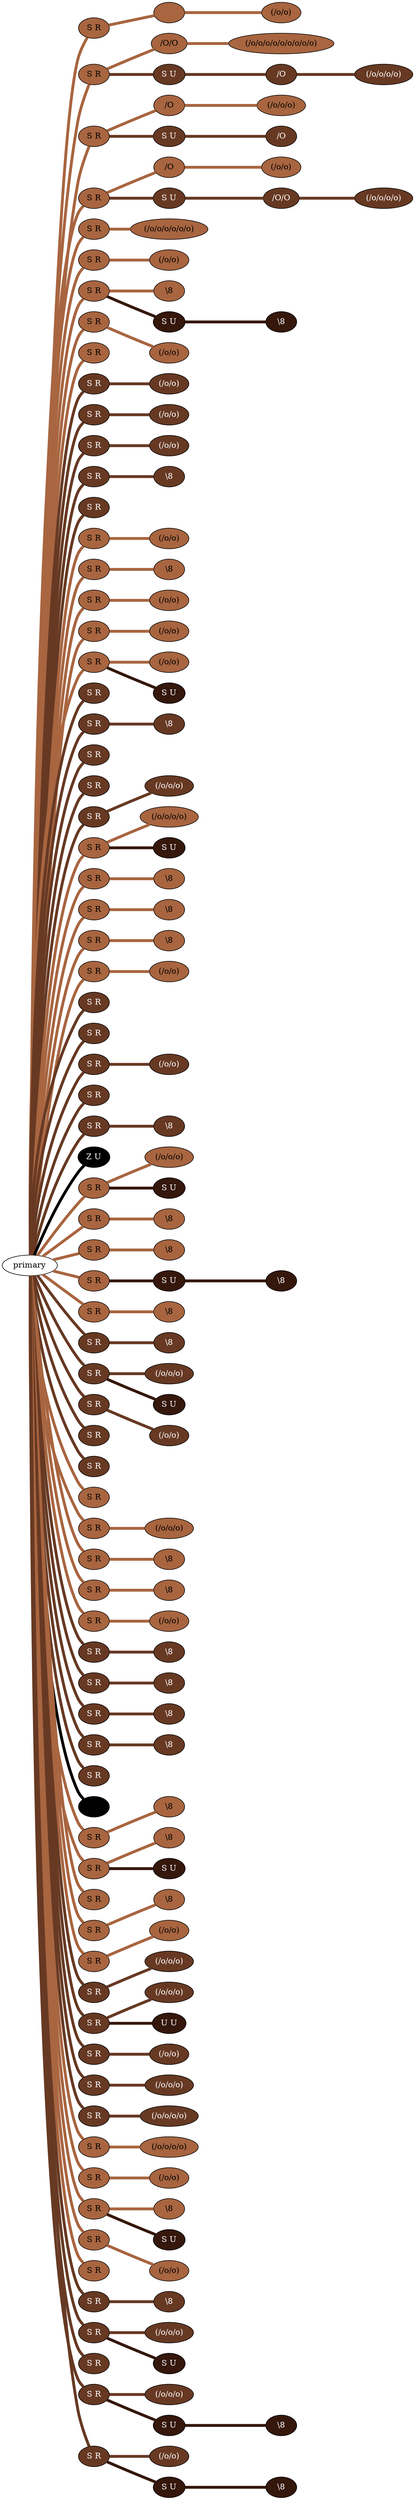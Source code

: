 graph {
 graph [rankdir=LR]
"1" [qtype="pendant_node", pendant_colors="#A86540", pendant_ply="S", pendant_attach="R", pendant_length="39.0", label="S R", style=filled, fillcolor="#A86540", fontcolor="#000000"]
"primary" -- "1" [qtype="pendant_link",penwidth=5,color="#A86540"]
"1:0" [qtype="knot_node", knot_value="1", knot_type="URNS?L", knot_position="0", knot_spin="Z", label="", style=filled, fillcolor="#A86540" , fontcolor="#000000"]
"1" -- "1:0" [qtype="knot_link",penwidth=5,color="#A86540"]
"1:1" [qtype="knot_node", knot_value="2", knot_type="L", knot_position="21.0", knot_spin="S", label="(/o/o)", style=filled, fillcolor="#A86540" , fontcolor="#000000"]
"1:0" -- "1:1" [qtype="knot_link",penwidth=5,color="#A86540"]
"2" [qtype="pendant_node", pendant_colors="#A86540", pendant_ply="S", pendant_attach="R", pendant_length="35.0", label="S R", style=filled, fillcolor="#A86540", fontcolor="#000000"]
"primary" -- "2" [qtype="pendant_link",penwidth=5,color="#A86540"]
"2:0" [qtype="knot_node", knot_value="2", knot_type="S", knot_position="12.0", knot_spin="S", label="/O/O", style=filled, fillcolor="#A86540" , fontcolor="#000000"]
"2" -- "2:0" [qtype="knot_link",penwidth=5,color="#A86540"]
"2:1" [qtype="knot_node", knot_value="9", knot_type="L", knot_position="22.0", knot_spin="S", label="(/o/o/o/o/o/o/o/o/o)", style=filled, fillcolor="#A86540" , fontcolor="#000000"]
"2:0" -- "2:1" [qtype="knot_link",penwidth=5,color="#A86540"]
"2s1" [qtype="pendant_node", pendant_colors="#673923", pendant_ply="S", pendant_attach="U", pendant_length="35.0", label="S U", style=filled, fillcolor="#673923", fontcolor="#ffffff"]
"2" -- "2s1" [qtype="pendant_link",penwidth=5,color="#673923"]
"2s1:0" [qtype="knot_node", knot_value="1", knot_type="S", knot_position="12.0", knot_spin="S", label="/O", style=filled, fillcolor="#673923" , fontcolor="#ffffff"]
"2s1" -- "2s1:0" [qtype="knot_link",penwidth=5,color="#673923"]
"2s1:1" [qtype="knot_node", knot_value="4", knot_type="L", knot_position="22.5", knot_spin="S", label="(/o/o/o/o)", style=filled, fillcolor="#673923" , fontcolor="#ffffff"]
"2s1:0" -- "2s1:1" [qtype="knot_link",penwidth=5,color="#673923"]
"3" [qtype="pendant_node", pendant_colors="#A86540", pendant_ply="S", pendant_attach="R", pendant_length="38.5", label="S R", style=filled, fillcolor="#A86540", fontcolor="#000000"]
"primary" -- "3" [qtype="pendant_link",penwidth=5,color="#A86540"]
"3:0" [qtype="knot_node", knot_value="1", knot_type="S", knot_position="12.0", knot_spin="S", label="/O", style=filled, fillcolor="#A86540" , fontcolor="#000000"]
"3" -- "3:0" [qtype="knot_link",penwidth=5,color="#A86540"]
"3:1" [qtype="knot_node", knot_value="3", knot_type="L", knot_position="22.0", knot_spin="S", label="(/o/o/o)", style=filled, fillcolor="#A86540" , fontcolor="#000000"]
"3:0" -- "3:1" [qtype="knot_link",penwidth=5,color="#A86540"]
"3s1" [qtype="pendant_node", pendant_colors="#673923", pendant_ply="S", pendant_attach="U", pendant_length="37.0", label="S U", style=filled, fillcolor="#673923", fontcolor="#ffffff"]
"3" -- "3s1" [qtype="pendant_link",penwidth=5,color="#673923"]
"3s1:0" [qtype="knot_node", knot_value="1", knot_type="S", knot_position="12.5", knot_spin="S", label="/O", style=filled, fillcolor="#673923" , fontcolor="#ffffff"]
"3s1" -- "3s1:0" [qtype="knot_link",penwidth=5,color="#673923"]
"4" [qtype="pendant_node", pendant_colors="#A86540", pendant_ply="S", pendant_attach="R", pendant_length="36.0", label="S R", style=filled, fillcolor="#A86540", fontcolor="#000000"]
"primary" -- "4" [qtype="pendant_link",penwidth=5,color="#A86540"]
"4:0" [qtype="knot_node", knot_value="1", knot_type="S", knot_position="12.0", knot_spin="S", label="/O", style=filled, fillcolor="#A86540" , fontcolor="#000000"]
"4" -- "4:0" [qtype="knot_link",penwidth=5,color="#A86540"]
"4:1" [qtype="knot_node", knot_value="2", knot_type="L", knot_position="22.0", knot_spin="S", label="(/o/o)", style=filled, fillcolor="#A86540" , fontcolor="#000000"]
"4:0" -- "4:1" [qtype="knot_link",penwidth=5,color="#A86540"]
"4s1" [qtype="pendant_node", pendant_colors="#673923", pendant_ply="S", pendant_attach="U", pendant_length="35.0", label="S U", style=filled, fillcolor="#673923", fontcolor="#ffffff"]
"4" -- "4s1" [qtype="pendant_link",penwidth=5,color="#673923"]
"4s1:0" [qtype="knot_node", knot_value="2", knot_type="S", knot_position="12.0", knot_spin="S", label="/O/O", style=filled, fillcolor="#673923" , fontcolor="#ffffff"]
"4s1" -- "4s1:0" [qtype="knot_link",penwidth=5,color="#673923"]
"4s1:1" [qtype="knot_node", knot_value="4", knot_type="L", knot_position="21.5", knot_spin="S", label="(/o/o/o/o)", style=filled, fillcolor="#673923" , fontcolor="#ffffff"]
"4s1:0" -- "4s1:1" [qtype="knot_link",penwidth=5,color="#673923"]
"5" [qtype="pendant_node", pendant_colors="#A86540", pendant_ply="S", pendant_attach="R", pendant_length="30.0", label="S R", style=filled, fillcolor="#A86540", fontcolor="#000000"]
"primary" -- "5" [qtype="pendant_link",penwidth=5,color="#A86540"]
"5:0" [qtype="knot_node", knot_value="6", knot_type="L", knot_position="13.0", knot_spin="S", label="(/o/o/o/o/o/o)", style=filled, fillcolor="#A86540" , fontcolor="#000000"]
"5" -- "5:0" [qtype="knot_link",penwidth=5,color="#A86540"]
"6" [qtype="pendant_node", pendant_colors="#A86540", pendant_ply="S", pendant_attach="R", pendant_length="36.5", label="S R", style=filled, fillcolor="#A86540", fontcolor="#000000"]
"primary" -- "6" [qtype="pendant_link",penwidth=5,color="#A86540"]
"6:0" [qtype="knot_node", knot_value="2", knot_type="L", knot_position="13.0", knot_spin="S", label="(/o/o)", style=filled, fillcolor="#A86540" , fontcolor="#000000"]
"6" -- "6:0" [qtype="knot_link",penwidth=5,color="#A86540"]
"7" [qtype="pendant_node", pendant_colors="#A86540", pendant_ply="S", pendant_attach="R", pendant_length="30.5", label="S R", style=filled, fillcolor="#A86540", fontcolor="#000000"]
"primary" -- "7" [qtype="pendant_link",penwidth=5,color="#A86540"]
"7:0" [qtype="knot_node", knot_value="1", knot_type="E", knot_position="14.0", knot_spin="Z", label="\\8", style=filled, fillcolor="#A86540" , fontcolor="#000000"]
"7" -- "7:0" [qtype="knot_link",penwidth=5,color="#A86540"]
"7s1" [qtype="pendant_node", pendant_colors="#35170C", pendant_ply="S", pendant_attach="U", pendant_length="25.0", label="S U", style=filled, fillcolor="#35170C", fontcolor="#ffffff"]
"7" -- "7s1" [qtype="pendant_link",penwidth=5,color="#35170C"]
"7s1:0" [qtype="knot_node", knot_value="1", knot_type="E", knot_position="13.0", knot_spin="Z", label="\\8", style=filled, fillcolor="#35170C" , fontcolor="#ffffff"]
"7s1" -- "7s1:0" [qtype="knot_link",penwidth=5,color="#35170C"]
"8" [qtype="pendant_node", pendant_colors="#A86540", pendant_ply="S", pendant_attach="R", pendant_length="33.0", label="S R", style=filled, fillcolor="#A86540", fontcolor="#000000"]
"primary" -- "8" [qtype="pendant_link",penwidth=5,color="#A86540"]
"8:0" [qtype="knot_node", knot_value="2", knot_type="L", knot_position="13.0", knot_spin="S", label="(/o/o)", style=filled, fillcolor="#A86540" , fontcolor="#000000"]
"8" -- "8:0" [qtype="knot_link",penwidth=5,color="#A86540"]
"9" [qtype="pendant_node", pendant_colors="#A86540", pendant_ply="S", pendant_attach="R", pendant_length="35.0", label="S R", style=filled, fillcolor="#A86540", fontcolor="#000000"]
"primary" -- "9" [qtype="pendant_link",penwidth=5,color="#A86540"]
"10" [qtype="pendant_node", pendant_colors="#673923", pendant_ply="S", pendant_attach="R", pendant_length="36.0", label="S R", style=filled, fillcolor="#673923", fontcolor="#ffffff"]
"primary" -- "10" [qtype="pendant_link",penwidth=5,color="#673923"]
"10:0" [qtype="knot_node", knot_value="2", knot_type="L", knot_position="13.0", knot_spin="S", label="(/o/o)", style=filled, fillcolor="#673923" , fontcolor="#ffffff"]
"10" -- "10:0" [qtype="knot_link",penwidth=5,color="#673923"]
"11" [qtype="pendant_node", pendant_colors="#673923", pendant_ply="S", pendant_attach="R", pendant_length="36.5", label="S R", style=filled, fillcolor="#673923", fontcolor="#ffffff"]
"primary" -- "11" [qtype="pendant_link",penwidth=5,color="#673923"]
"11:0" [qtype="knot_node", knot_value="2", knot_type="L", knot_position="13.0", knot_spin="S", label="(/o/o)", style=filled, fillcolor="#673923" , fontcolor="#ffffff"]
"11" -- "11:0" [qtype="knot_link",penwidth=5,color="#673923"]
"12" [qtype="pendant_node", pendant_colors="#673923", pendant_ply="S", pendant_attach="R", pendant_length="37.5", label="S R", style=filled, fillcolor="#673923", fontcolor="#ffffff"]
"primary" -- "12" [qtype="pendant_link",penwidth=5,color="#673923"]
"12:0" [qtype="knot_node", knot_value="2", knot_type="L", knot_position="13.0", knot_spin="S", label="(/o/o)", style=filled, fillcolor="#673923" , fontcolor="#ffffff"]
"12" -- "12:0" [qtype="knot_link",penwidth=5,color="#673923"]
"13" [qtype="pendant_node", pendant_colors="#673923", pendant_ply="S", pendant_attach="R", pendant_length="37.0", label="S R", style=filled, fillcolor="#673923", fontcolor="#ffffff"]
"primary" -- "13" [qtype="pendant_link",penwidth=5,color="#673923"]
"13:0" [qtype="knot_node", knot_value="1", knot_type="E", knot_position="13.0", knot_spin="Z", label="\\8", style=filled, fillcolor="#673923" , fontcolor="#ffffff"]
"13" -- "13:0" [qtype="knot_link",penwidth=5,color="#673923"]
"14" [qtype="pendant_node", pendant_colors="#673923", pendant_ply="S", pendant_attach="R", pendant_length="41.0", label="S R", style=filled, fillcolor="#673923", fontcolor="#ffffff"]
"primary" -- "14" [qtype="pendant_link",penwidth=5,color="#673923"]
"15" [qtype="pendant_node", pendant_colors="#A86540", pendant_ply="S", pendant_attach="R", pendant_length="35.0", label="S R", style=filled, fillcolor="#A86540", fontcolor="#000000"]
"primary" -- "15" [qtype="pendant_link",penwidth=5,color="#A86540"]
"15:0" [qtype="knot_node", knot_value="2", knot_type="L", knot_position="13.0", knot_spin="S", label="(/o/o)", style=filled, fillcolor="#A86540" , fontcolor="#000000"]
"15" -- "15:0" [qtype="knot_link",penwidth=5,color="#A86540"]
"16" [qtype="pendant_node", pendant_colors="#A86540", pendant_ply="S", pendant_attach="R", pendant_length="33.0", label="S R", style=filled, fillcolor="#A86540", fontcolor="#000000"]
"primary" -- "16" [qtype="pendant_link",penwidth=5,color="#A86540"]
"16:0" [qtype="knot_node", knot_value="1", knot_type="E", knot_position="13.5", knot_spin="Z", label="\\8", style=filled, fillcolor="#A86540" , fontcolor="#000000"]
"16" -- "16:0" [qtype="knot_link",penwidth=5,color="#A86540"]
"17" [qtype="pendant_node", pendant_colors="#A86540", pendant_ply="S", pendant_attach="R", pendant_length="36.0", label="S R", style=filled, fillcolor="#A86540", fontcolor="#000000"]
"primary" -- "17" [qtype="pendant_link",penwidth=5,color="#A86540"]
"17:0" [qtype="knot_node", knot_value="2", knot_type="L", knot_position="13.0", knot_spin="S", label="(/o/o)", style=filled, fillcolor="#A86540" , fontcolor="#000000"]
"17" -- "17:0" [qtype="knot_link",penwidth=5,color="#A86540"]
"18" [qtype="pendant_node", pendant_colors="#A86540", pendant_ply="S", pendant_attach="R", pendant_length="33.0", label="S R", style=filled, fillcolor="#A86540", fontcolor="#000000"]
"primary" -- "18" [qtype="pendant_link",penwidth=5,color="#A86540"]
"18:0" [qtype="knot_node", knot_value="2", knot_type="L", knot_position="14.0", knot_spin="S", label="(/o/o)", style=filled, fillcolor="#A86540" , fontcolor="#000000"]
"18" -- "18:0" [qtype="knot_link",penwidth=5,color="#A86540"]
"19" [qtype="pendant_node", pendant_colors="#A86540", pendant_ply="S", pendant_attach="R", pendant_length="34.0", label="S R", style=filled, fillcolor="#A86540", fontcolor="#000000"]
"primary" -- "19" [qtype="pendant_link",penwidth=5,color="#A86540"]
"19:0" [qtype="knot_node", knot_value="2", knot_type="L", knot_position="14.0", knot_spin="S", label="(/o/o)", style=filled, fillcolor="#A86540" , fontcolor="#000000"]
"19" -- "19:0" [qtype="knot_link",penwidth=5,color="#A86540"]
"19s1" [qtype="pendant_node", pendant_colors="#35170C", pendant_ply="S", pendant_attach="U", pendant_length="2.0", label="S U", style=filled, fillcolor="#35170C", fontcolor="#ffffff"]
"19" -- "19s1" [qtype="pendant_link",penwidth=5,color="#35170C"]
"20" [qtype="pendant_node", pendant_colors="#673923", pendant_ply="S", pendant_attach="R", pendant_length="40.5", label="S R", style=filled, fillcolor="#673923", fontcolor="#ffffff"]
"primary" -- "20" [qtype="pendant_link",penwidth=5,color="#673923"]
"21" [qtype="pendant_node", pendant_colors="#673923", pendant_ply="S", pendant_attach="R", pendant_length="39.5", label="S R", style=filled, fillcolor="#673923", fontcolor="#ffffff"]
"primary" -- "21" [qtype="pendant_link",penwidth=5,color="#673923"]
"21:0" [qtype="knot_node", knot_value="1", knot_type="E", knot_position="14.0", knot_spin="Z", label="\\8", style=filled, fillcolor="#673923" , fontcolor="#ffffff"]
"21" -- "21:0" [qtype="knot_link",penwidth=5,color="#673923"]
"22" [qtype="pendant_node", pendant_colors="#673923", pendant_ply="S", pendant_attach="R", pendant_length="38.0", label="S R", style=filled, fillcolor="#673923", fontcolor="#ffffff"]
"primary" -- "22" [qtype="pendant_link",penwidth=5,color="#673923"]
"23" [qtype="pendant_node", pendant_colors="#673923", pendant_ply="S", pendant_attach="R", pendant_length="37.5", label="S R", style=filled, fillcolor="#673923", fontcolor="#ffffff"]
"primary" -- "23" [qtype="pendant_link",penwidth=5,color="#673923"]
"24" [qtype="pendant_node", pendant_colors="#673923", pendant_ply="S", pendant_attach="R", pendant_length="35.0", label="S R", style=filled, fillcolor="#673923", fontcolor="#ffffff"]
"primary" -- "24" [qtype="pendant_link",penwidth=5,color="#673923"]
"24:0" [qtype="knot_node", knot_value="3", knot_type="L", knot_position="14.0", knot_spin="S", label="(/o/o/o)", style=filled, fillcolor="#673923" , fontcolor="#ffffff"]
"24" -- "24:0" [qtype="knot_link",penwidth=5,color="#673923"]
"25" [qtype="pendant_node", pendant_colors="#A86540", pendant_ply="S", pendant_attach="R", pendant_length="33.0", label="S R", style=filled, fillcolor="#A86540", fontcolor="#000000"]
"primary" -- "25" [qtype="pendant_link",penwidth=5,color="#A86540"]
"25:0" [qtype="knot_node", knot_value="4", knot_type="L", knot_position="14.0", knot_spin="S", label="(/o/o/o/o)", style=filled, fillcolor="#A86540" , fontcolor="#000000"]
"25" -- "25:0" [qtype="knot_link",penwidth=5,color="#A86540"]
"25s1" [qtype="pendant_node", pendant_colors="#35170C", pendant_ply="S", pendant_attach="U", pendant_length="8.0", label="S U", style=filled, fillcolor="#35170C", fontcolor="#ffffff"]
"25" -- "25s1" [qtype="pendant_link",penwidth=5,color="#35170C"]
"26" [qtype="pendant_node", pendant_colors="#A86540", pendant_ply="S", pendant_attach="R", pendant_length="35.0", label="S R", style=filled, fillcolor="#A86540", fontcolor="#000000"]
"primary" -- "26" [qtype="pendant_link",penwidth=5,color="#A86540"]
"26:0" [qtype="knot_node", knot_value="1", knot_type="E", knot_position="14.0", knot_spin="Z", label="\\8", style=filled, fillcolor="#A86540" , fontcolor="#000000"]
"26" -- "26:0" [qtype="knot_link",penwidth=5,color="#A86540"]
"27" [qtype="pendant_node", pendant_colors="#A86540", pendant_ply="S", pendant_attach="R", pendant_length="31.5", label="S R", style=filled, fillcolor="#A86540", fontcolor="#000000"]
"primary" -- "27" [qtype="pendant_link",penwidth=5,color="#A86540"]
"27:0" [qtype="knot_node", knot_value="1", knot_type="E", knot_position="14.5", knot_spin="Z", label="\\8", style=filled, fillcolor="#A86540" , fontcolor="#000000"]
"27" -- "27:0" [qtype="knot_link",penwidth=5,color="#A86540"]
"28" [qtype="pendant_node", pendant_colors="#A86540", pendant_ply="S", pendant_attach="R", pendant_length="34.5", label="S R", style=filled, fillcolor="#A86540", fontcolor="#000000"]
"primary" -- "28" [qtype="pendant_link",penwidth=5,color="#A86540"]
"28:0" [qtype="knot_node", knot_value="1", knot_type="E", knot_position="14.5", knot_spin="Z", label="\\8", style=filled, fillcolor="#A86540" , fontcolor="#000000"]
"28" -- "28:0" [qtype="knot_link",penwidth=5,color="#A86540"]
"29" [qtype="pendant_node", pendant_colors="#A86540", pendant_ply="S", pendant_attach="R", pendant_length="37.0", label="S R", style=filled, fillcolor="#A86540", fontcolor="#000000"]
"primary" -- "29" [qtype="pendant_link",penwidth=5,color="#A86540"]
"29:0" [qtype="knot_node", knot_value="2", knot_type="L", knot_position="14.5", knot_spin="S", label="(/o/o)", style=filled, fillcolor="#A86540" , fontcolor="#000000"]
"29" -- "29:0" [qtype="knot_link",penwidth=5,color="#A86540"]
"30" [qtype="pendant_node", pendant_colors="#673923", pendant_ply="S", pendant_attach="R", pendant_length="39.0", label="S R", style=filled, fillcolor="#673923", fontcolor="#ffffff"]
"primary" -- "30" [qtype="pendant_link",penwidth=5,color="#673923"]
"31" [qtype="pendant_node", pendant_colors="#673923", pendant_ply="S", pendant_attach="R", pendant_length="39.0", label="S R", style=filled, fillcolor="#673923", fontcolor="#ffffff"]
"primary" -- "31" [qtype="pendant_link",penwidth=5,color="#673923"]
"32" [qtype="pendant_node", pendant_colors="#673923", pendant_ply="S", pendant_attach="R", pendant_length="37.0", label="S R", style=filled, fillcolor="#673923", fontcolor="#ffffff"]
"primary" -- "32" [qtype="pendant_link",penwidth=5,color="#673923"]
"32:0" [qtype="knot_node", knot_value="2", knot_type="L", knot_position="15.5", knot_spin="S", label="(/o/o)", style=filled, fillcolor="#673923" , fontcolor="#ffffff"]
"32" -- "32:0" [qtype="knot_link",penwidth=5,color="#673923"]
"33" [qtype="pendant_node", pendant_colors="#673923", pendant_ply="S", pendant_attach="R", pendant_length="37.0", label="S R", style=filled, fillcolor="#673923", fontcolor="#ffffff"]
"primary" -- "33" [qtype="pendant_link",penwidth=5,color="#673923"]
"34" [qtype="pendant_node", pendant_colors="#673923", pendant_ply="S", pendant_attach="R", pendant_length="37.0", label="S R", style=filled, fillcolor="#673923", fontcolor="#ffffff"]
"primary" -- "34" [qtype="pendant_link",penwidth=5,color="#673923"]
"34:0" [qtype="knot_node", knot_value="1", knot_type="E", knot_position="16.0", knot_spin="Z", label="\\8", style=filled, fillcolor="#673923" , fontcolor="#ffffff"]
"34" -- "34:0" [qtype="knot_link",penwidth=5,color="#673923"]
"M1" [qtype="pendant_node", pendant_colors="#000000", pendant_ply="Z", pendant_attach="U", pendant_length="", label="Z U", style=filled, fillcolor="#000000", fontcolor="#ffffff"]
"primary" -- "M1" [qtype="pendant_link",penwidth=5,color="#000000"]
"35" [qtype="pendant_node", pendant_colors="#A86540", pendant_ply="S", pendant_attach="R", pendant_length="35.0", label="S R", style=filled, fillcolor="#A86540", fontcolor="#000000"]
"primary" -- "35" [qtype="pendant_link",penwidth=5,color="#A86540"]
"35:0" [qtype="knot_node", knot_value="3", knot_type="L", knot_position="15.0", knot_spin="S", label="(/o/o/o)", style=filled, fillcolor="#A86540" , fontcolor="#000000"]
"35" -- "35:0" [qtype="knot_link",penwidth=5,color="#A86540"]
"35s1" [qtype="pendant_node", pendant_colors="#35170C", pendant_ply="S", pendant_attach="U", pendant_length="0.0", label="S U", style=filled, fillcolor="#35170C", fontcolor="#ffffff"]
"35" -- "35s1" [qtype="pendant_link",penwidth=5,color="#35170C"]
"36" [qtype="pendant_node", pendant_colors="#A86540", pendant_ply="S", pendant_attach="R", pendant_length="36.0", label="S R", style=filled, fillcolor="#A86540", fontcolor="#000000"]
"primary" -- "36" [qtype="pendant_link",penwidth=5,color="#A86540"]
"36:0" [qtype="knot_node", knot_value="1", knot_type="E", knot_position="16.0", knot_spin="Z", label="\\8", style=filled, fillcolor="#A86540" , fontcolor="#000000"]
"36" -- "36:0" [qtype="knot_link",penwidth=5,color="#A86540"]
"37" [qtype="pendant_node", pendant_colors="#A86540", pendant_ply="S", pendant_attach="R", pendant_length="35.5", label="S R", style=filled, fillcolor="#A86540", fontcolor="#000000"]
"primary" -- "37" [qtype="pendant_link",penwidth=5,color="#A86540"]
"37:0" [qtype="knot_node", knot_value="1", knot_type="E", knot_position="16.5", knot_spin="Z", label="\\8", style=filled, fillcolor="#A86540" , fontcolor="#000000"]
"37" -- "37:0" [qtype="knot_link",penwidth=5,color="#A86540"]
"38" [qtype="pendant_node", pendant_colors="#A86540", pendant_ply="S", pendant_attach="R", pendant_length="36.5", label="S R", style=filled, fillcolor="#A86540", fontcolor="#000000"]
"primary" -- "38" [qtype="pendant_link",penwidth=5,color="#A86540"]
"38s1" [qtype="pendant_node", pendant_colors="#35170C", pendant_ply="S", pendant_attach="U", pendant_length="24.0", label="S U", style=filled, fillcolor="#35170C", fontcolor="#ffffff"]
"38" -- "38s1" [qtype="pendant_link",penwidth=5,color="#35170C"]
"38s1:0" [qtype="knot_node", knot_value="1", knot_type="E", knot_position="15.0", knot_spin="Z", label="\\8", style=filled, fillcolor="#35170C" , fontcolor="#ffffff"]
"38s1" -- "38s1:0" [qtype="knot_link",penwidth=5,color="#35170C"]
"39" [qtype="pendant_node", pendant_colors="#A86540", pendant_ply="S", pendant_attach="R", pendant_length="33.5", label="S R", style=filled, fillcolor="#A86540", fontcolor="#000000"]
"primary" -- "39" [qtype="pendant_link",penwidth=5,color="#A86540"]
"39:0" [qtype="knot_node", knot_value="1", knot_type="E", knot_position="15.5", knot_spin="Z", label="\\8", style=filled, fillcolor="#A86540" , fontcolor="#000000"]
"39" -- "39:0" [qtype="knot_link",penwidth=5,color="#A86540"]
"40" [qtype="pendant_node", pendant_colors="#673923", pendant_ply="S", pendant_attach="R", pendant_length="36.0", label="S R", style=filled, fillcolor="#673923", fontcolor="#ffffff"]
"primary" -- "40" [qtype="pendant_link",penwidth=5,color="#673923"]
"40:0" [qtype="knot_node", knot_value="1", knot_type="E", knot_position="16.0", knot_spin="Z", label="\\8", style=filled, fillcolor="#673923" , fontcolor="#ffffff"]
"40" -- "40:0" [qtype="knot_link",penwidth=5,color="#673923"]
"41" [qtype="pendant_node", pendant_colors="#673923", pendant_ply="S", pendant_attach="R", pendant_length="34.0", label="S R", style=filled, fillcolor="#673923", fontcolor="#ffffff"]
"primary" -- "41" [qtype="pendant_link",penwidth=5,color="#673923"]
"41:0" [qtype="knot_node", knot_value="3", knot_type="L", knot_position="17.0", knot_spin="S", label="(/o/o/o)", style=filled, fillcolor="#673923" , fontcolor="#ffffff"]
"41" -- "41:0" [qtype="knot_link",penwidth=5,color="#673923"]
"41s1" [qtype="pendant_node", pendant_colors="#35170C", pendant_ply="S", pendant_attach="U", pendant_length="10.0", label="S U", style=filled, fillcolor="#35170C", fontcolor="#ffffff"]
"41" -- "41s1" [qtype="pendant_link",penwidth=5,color="#35170C"]
"42" [qtype="pendant_node", pendant_colors="#673923", pendant_ply="S", pendant_attach="R", pendant_length="34.5", label="S R", style=filled, fillcolor="#673923", fontcolor="#ffffff"]
"primary" -- "42" [qtype="pendant_link",penwidth=5,color="#673923"]
"42:0" [qtype="knot_node", knot_value="2", knot_type="L", knot_position="16.5", knot_spin="S", label="(/o/o)", style=filled, fillcolor="#673923" , fontcolor="#ffffff"]
"42" -- "42:0" [qtype="knot_link",penwidth=5,color="#673923"]
"43" [qtype="pendant_node", pendant_colors="#673923", pendant_ply="S", pendant_attach="R", pendant_length="38.0", label="S R", style=filled, fillcolor="#673923", fontcolor="#ffffff"]
"primary" -- "43" [qtype="pendant_link",penwidth=5,color="#673923"]
"44" [qtype="pendant_node", pendant_colors="#673923", pendant_ply="S", pendant_attach="R", pendant_length="44.0", label="S R", style=filled, fillcolor="#673923", fontcolor="#ffffff"]
"primary" -- "44" [qtype="pendant_link",penwidth=5,color="#673923"]
"45" [qtype="pendant_node", pendant_colors="#A86540", pendant_ply="S", pendant_attach="R", pendant_length="37.0", label="S R", style=filled, fillcolor="#A86540", fontcolor="#000000"]
"primary" -- "45" [qtype="pendant_link",penwidth=5,color="#A86540"]
"46" [qtype="pendant_node", pendant_colors="#A86540", pendant_ply="S", pendant_attach="R", pendant_length="33.0", label="S R", style=filled, fillcolor="#A86540", fontcolor="#000000"]
"primary" -- "46" [qtype="pendant_link",penwidth=5,color="#A86540"]
"46:0" [qtype="knot_node", knot_value="3", knot_type="L", knot_position="16.0", knot_spin="S", label="(/o/o/o)", style=filled, fillcolor="#A86540" , fontcolor="#000000"]
"46" -- "46:0" [qtype="knot_link",penwidth=5,color="#A86540"]
"47" [qtype="pendant_node", pendant_colors="#A86540", pendant_ply="S", pendant_attach="R", pendant_length="35.5", label="S R", style=filled, fillcolor="#A86540", fontcolor="#000000"]
"primary" -- "47" [qtype="pendant_link",penwidth=5,color="#A86540"]
"47:0" [qtype="knot_node", knot_value="1", knot_type="E", knot_position="16.0", knot_spin="Z", label="\\8", style=filled, fillcolor="#A86540" , fontcolor="#000000"]
"47" -- "47:0" [qtype="knot_link",penwidth=5,color="#A86540"]
"48" [qtype="pendant_node", pendant_colors="#A86540", pendant_ply="S", pendant_attach="R", pendant_length="36.5", label="S R", style=filled, fillcolor="#A86540", fontcolor="#000000"]
"primary" -- "48" [qtype="pendant_link",penwidth=5,color="#A86540"]
"48:0" [qtype="knot_node", knot_value="1", knot_type="E", knot_position="16.0", knot_spin="Z", label="\\8", style=filled, fillcolor="#A86540" , fontcolor="#000000"]
"48" -- "48:0" [qtype="knot_link",penwidth=5,color="#A86540"]
"49" [qtype="pendant_node", pendant_colors="#A86540", pendant_ply="S", pendant_attach="R", pendant_length="35.5", label="S R", style=filled, fillcolor="#A86540", fontcolor="#000000"]
"primary" -- "49" [qtype="pendant_link",penwidth=5,color="#A86540"]
"49:0" [qtype="knot_node", knot_value="2", knot_type="L", knot_position="16.0", knot_spin="S", label="(/o/o)", style=filled, fillcolor="#A86540" , fontcolor="#000000"]
"49" -- "49:0" [qtype="knot_link",penwidth=5,color="#A86540"]
"50" [qtype="pendant_node", pendant_colors="#673923", pendant_ply="S", pendant_attach="R", pendant_length="27.0", label="S R", style=filled, fillcolor="#673923", fontcolor="#ffffff"]
"primary" -- "50" [qtype="pendant_link",penwidth=5,color="#673923"]
"50:0" [qtype="knot_node", knot_value="1", knot_type="E", knot_position="16.5", knot_spin="Z", label="\\8", style=filled, fillcolor="#673923" , fontcolor="#ffffff"]
"50" -- "50:0" [qtype="knot_link",penwidth=5,color="#673923"]
"51" [qtype="pendant_node", pendant_colors="#673923", pendant_ply="S", pendant_attach="R", pendant_length="31.5", label="S R", style=filled, fillcolor="#673923", fontcolor="#ffffff"]
"primary" -- "51" [qtype="pendant_link",penwidth=5,color="#673923"]
"51:0" [qtype="knot_node", knot_value="1", knot_type="E", knot_position="17.0", knot_spin="Z", label="\\8", style=filled, fillcolor="#673923" , fontcolor="#ffffff"]
"51" -- "51:0" [qtype="knot_link",penwidth=5,color="#673923"]
"52" [qtype="pendant_node", pendant_colors="#673923", pendant_ply="S", pendant_attach="R", pendant_length="33.0", label="S R", style=filled, fillcolor="#673923", fontcolor="#ffffff"]
"primary" -- "52" [qtype="pendant_link",penwidth=5,color="#673923"]
"52:0" [qtype="knot_node", knot_value="1", knot_type="E", knot_position="18.5", knot_spin="Z", label="\\8", style=filled, fillcolor="#673923" , fontcolor="#ffffff"]
"52" -- "52:0" [qtype="knot_link",penwidth=5,color="#673923"]
"53" [qtype="pendant_node", pendant_colors="#673923", pendant_ply="S", pendant_attach="R", pendant_length="33.5", label="S R", style=filled, fillcolor="#673923", fontcolor="#ffffff"]
"primary" -- "53" [qtype="pendant_link",penwidth=5,color="#673923"]
"53:0" [qtype="knot_node", knot_value="1", knot_type="E", knot_position="18.5", knot_spin="Z", label="\\8", style=filled, fillcolor="#673923" , fontcolor="#ffffff"]
"53" -- "53:0" [qtype="knot_link",penwidth=5,color="#673923"]
"54" [qtype="pendant_node", pendant_colors="#673923", pendant_ply="S", pendant_attach="R", pendant_length="34.0", label="S R", style=filled, fillcolor="#673923", fontcolor="#ffffff"]
"primary" -- "54" [qtype="pendant_link",penwidth=5,color="#673923"]
"M2" [qtype="pendant_node", pendant_colors="#000000", pendant_ply="", pendant_attach="", pendant_length="", label=" ", style=filled, fillcolor="#000000", fontcolor="#ffffff"]
"primary" -- "M2" [qtype="pendant_link",penwidth=5,color="#000000"]
"55" [qtype="pendant_node", pendant_colors="#A86540", pendant_ply="S", pendant_attach="R", pendant_length="33.0", label="S R", style=filled, fillcolor="#A86540", fontcolor="#000000"]
"primary" -- "55" [qtype="pendant_link",penwidth=5,color="#A86540"]
"55:0" [qtype="knot_node", knot_value="1", knot_type="E", knot_position="18.0", knot_spin="Z", label="\\8", style=filled, fillcolor="#A86540" , fontcolor="#000000"]
"55" -- "55:0" [qtype="knot_link",penwidth=5,color="#A86540"]
"56" [qtype="pendant_node", pendant_colors="#A86540", pendant_ply="S", pendant_attach="R", pendant_length="35.0", label="S R", style=filled, fillcolor="#A86540", fontcolor="#000000"]
"primary" -- "56" [qtype="pendant_link",penwidth=5,color="#A86540"]
"56:0" [qtype="knot_node", knot_value="1", knot_type="E", knot_position="18.0", knot_spin="Z", label="\\8", style=filled, fillcolor="#A86540" , fontcolor="#000000"]
"56" -- "56:0" [qtype="knot_link",penwidth=5,color="#A86540"]
"56s1" [qtype="pendant_node", pendant_colors="#35170C", pendant_ply="S", pendant_attach="U", pendant_length="0.0", label="S U", style=filled, fillcolor="#35170C", fontcolor="#ffffff"]
"56" -- "56s1" [qtype="pendant_link",penwidth=5,color="#35170C"]
"57" [qtype="pendant_node", pendant_colors="#A86540", pendant_ply="S", pendant_attach="R", pendant_length="34.0", label="S R", style=filled, fillcolor="#A86540", fontcolor="#000000"]
"primary" -- "57" [qtype="pendant_link",penwidth=5,color="#A86540"]
"58" [qtype="pendant_node", pendant_colors="#A86540", pendant_ply="S", pendant_attach="R", pendant_length="35.0", label="S R", style=filled, fillcolor="#A86540", fontcolor="#000000"]
"primary" -- "58" [qtype="pendant_link",penwidth=5,color="#A86540"]
"58:0" [qtype="knot_node", knot_value="1", knot_type="E", knot_position="18.0", knot_spin="Z", label="\\8", style=filled, fillcolor="#A86540" , fontcolor="#000000"]
"58" -- "58:0" [qtype="knot_link",penwidth=5,color="#A86540"]
"59" [qtype="pendant_node", pendant_colors="#A86540", pendant_ply="S", pendant_attach="R", pendant_length="34.0", label="S R", style=filled, fillcolor="#A86540", fontcolor="#000000"]
"primary" -- "59" [qtype="pendant_link",penwidth=5,color="#A86540"]
"59:0" [qtype="knot_node", knot_value="2", knot_type="L", knot_position="18.0", knot_spin="S", label="(/o/o)", style=filled, fillcolor="#A86540" , fontcolor="#000000"]
"59" -- "59:0" [qtype="knot_link",penwidth=5,color="#A86540"]
"60" [qtype="pendant_node", pendant_colors="#673923", pendant_ply="S", pendant_attach="R", pendant_length="32.5", label="S R", style=filled, fillcolor="#673923", fontcolor="#ffffff"]
"primary" -- "60" [qtype="pendant_link",penwidth=5,color="#673923"]
"60:0" [qtype="knot_node", knot_value="3", knot_type="L", knot_position="17.0", knot_spin="S", label="(/o/o/o)", style=filled, fillcolor="#673923" , fontcolor="#ffffff"]
"60" -- "60:0" [qtype="knot_link",penwidth=5,color="#673923"]
"61" [qtype="pendant_node", pendant_colors="#673923", pendant_ply="S", pendant_attach="R", pendant_length="35.0", label="S R", style=filled, fillcolor="#673923", fontcolor="#ffffff"]
"primary" -- "61" [qtype="pendant_link",penwidth=5,color="#673923"]
"61:0" [qtype="knot_node", knot_value="3", knot_type="L", knot_position="18.0", knot_spin="S", label="(/o/o/o)", style=filled, fillcolor="#673923" , fontcolor="#ffffff"]
"61" -- "61:0" [qtype="knot_link",penwidth=5,color="#673923"]
"61s1" [qtype="pendant_node", pendant_colors="#35170C", pendant_ply="U", pendant_attach="U", pendant_length="0.0", label="U U", style=filled, fillcolor="#35170C", fontcolor="#ffffff"]
"61" -- "61s1" [qtype="pendant_link",penwidth=5,color="#35170C"]
"62" [qtype="pendant_node", pendant_colors="#673923", pendant_ply="S", pendant_attach="R", pendant_length="25.5", label="S R", style=filled, fillcolor="#673923", fontcolor="#ffffff"]
"primary" -- "62" [qtype="pendant_link",penwidth=5,color="#673923"]
"62:0" [qtype="knot_node", knot_value="2", knot_type="L", knot_position="17.5", knot_spin="S", label="(/o/o)", style=filled, fillcolor="#673923" , fontcolor="#ffffff"]
"62" -- "62:0" [qtype="knot_link",penwidth=5,color="#673923"]
"63" [qtype="pendant_node", pendant_colors="#673923", pendant_ply="S", pendant_attach="R", pendant_length="33.0", label="S R", style=filled, fillcolor="#673923", fontcolor="#ffffff"]
"primary" -- "63" [qtype="pendant_link",penwidth=5,color="#673923"]
"63:0" [qtype="knot_node", knot_value="3", knot_type="L", knot_position="16.5", knot_spin="S", label="(/o/o/o)", style=filled, fillcolor="#673923" , fontcolor="#ffffff"]
"63" -- "63:0" [qtype="knot_link",penwidth=5,color="#673923"]
"64" [qtype="pendant_node", pendant_colors="#673923", pendant_ply="S", pendant_attach="R", pendant_length="33.5", label="S R", style=filled, fillcolor="#673923", fontcolor="#ffffff"]
"primary" -- "64" [qtype="pendant_link",penwidth=5,color="#673923"]
"64:0" [qtype="knot_node", knot_value="4", knot_type="L", knot_position="17.0", knot_spin="S", label="(/o/o/o/o)", style=filled, fillcolor="#673923" , fontcolor="#ffffff"]
"64" -- "64:0" [qtype="knot_link",penwidth=5,color="#673923"]
"65" [qtype="pendant_node", pendant_colors="#A86540", pendant_ply="S", pendant_attach="R", pendant_length="34.0", label="S R", style=filled, fillcolor="#A86540", fontcolor="#000000"]
"primary" -- "65" [qtype="pendant_link",penwidth=5,color="#A86540"]
"65:0" [qtype="knot_node", knot_value="4", knot_type="L", knot_position="16.5", knot_spin="S", label="(/o/o/o/o)", style=filled, fillcolor="#A86540" , fontcolor="#000000"]
"65" -- "65:0" [qtype="knot_link",penwidth=5,color="#A86540"]
"66" [qtype="pendant_node", pendant_colors="#A86540", pendant_ply="S", pendant_attach="R", pendant_length="34.5", label="S R", style=filled, fillcolor="#A86540", fontcolor="#000000"]
"primary" -- "66" [qtype="pendant_link",penwidth=5,color="#A86540"]
"66:0" [qtype="knot_node", knot_value="2", knot_type="L", knot_position="16.5", knot_spin="S", label="(/o/o)", style=filled, fillcolor="#A86540" , fontcolor="#000000"]
"66" -- "66:0" [qtype="knot_link",penwidth=5,color="#A86540"]
"67" [qtype="pendant_node", pendant_colors="#A86540", pendant_ply="S", pendant_attach="R", pendant_length="36.0", label="S R", style=filled, fillcolor="#A86540", fontcolor="#000000"]
"primary" -- "67" [qtype="pendant_link",penwidth=5,color="#A86540"]
"67:0" [qtype="knot_node", knot_value="1", knot_type="E", knot_position="16.0", knot_spin="Z", label="\\8", style=filled, fillcolor="#A86540" , fontcolor="#000000"]
"67" -- "67:0" [qtype="knot_link",penwidth=5,color="#A86540"]
"67s1" [qtype="pendant_node", pendant_colors="#35170C", pendant_ply="S", pendant_attach="U", pendant_length="0.5", label="S U", style=filled, fillcolor="#35170C", fontcolor="#ffffff"]
"67" -- "67s1" [qtype="pendant_link",penwidth=5,color="#35170C"]
"68" [qtype="pendant_node", pendant_colors="#A86540", pendant_ply="S", pendant_attach="R", pendant_length="35.0", label="S R", style=filled, fillcolor="#A86540", fontcolor="#000000"]
"primary" -- "68" [qtype="pendant_link",penwidth=5,color="#A86540"]
"68:0" [qtype="knot_node", knot_value="2", knot_type="L", knot_position="16.5", knot_spin="S", label="(/o/o)", style=filled, fillcolor="#A86540" , fontcolor="#000000"]
"68" -- "68:0" [qtype="knot_link",penwidth=5,color="#A86540"]
"69" [qtype="pendant_node", pendant_colors="#A86540", pendant_ply="S", pendant_attach="R", pendant_length="38.0", label="S R", style=filled, fillcolor="#A86540", fontcolor="#000000"]
"primary" -- "69" [qtype="pendant_link",penwidth=5,color="#A86540"]
"70" [qtype="pendant_node", pendant_colors="#673923", pendant_ply="S", pendant_attach="R", pendant_length="35.5", label="S R", style=filled, fillcolor="#673923", fontcolor="#ffffff"]
"primary" -- "70" [qtype="pendant_link",penwidth=5,color="#673923"]
"70:0" [qtype="knot_node", knot_value="1", knot_type="E", knot_position="16.5", knot_spin="Z", label="\\8", style=filled, fillcolor="#673923" , fontcolor="#ffffff"]
"70" -- "70:0" [qtype="knot_link",penwidth=5,color="#673923"]
"71" [qtype="pendant_node", pendant_colors="#673923", pendant_ply="S", pendant_attach="R", pendant_length="33.5", label="S R", style=filled, fillcolor="#673923", fontcolor="#ffffff"]
"primary" -- "71" [qtype="pendant_link",penwidth=5,color="#673923"]
"71:0" [qtype="knot_node", knot_value="3", knot_type="L", knot_position="16.5", knot_spin="S", label="(/o/o/o)", style=filled, fillcolor="#673923" , fontcolor="#ffffff"]
"71" -- "71:0" [qtype="knot_link",penwidth=5,color="#673923"]
"71s1" [qtype="pendant_node", pendant_colors="#35170C", pendant_ply="S", pendant_attach="U", pendant_length="0.0", label="S U", style=filled, fillcolor="#35170C", fontcolor="#ffffff"]
"71" -- "71s1" [qtype="pendant_link",penwidth=5,color="#35170C"]
"72" [qtype="pendant_node", pendant_colors="#673923", pendant_ply="S", pendant_attach="R", pendant_length="37.5", label="S R", style=filled, fillcolor="#673923", fontcolor="#ffffff"]
"primary" -- "72" [qtype="pendant_link",penwidth=5,color="#673923"]
"73" [qtype="pendant_node", pendant_colors="#673923", pendant_ply="S", pendant_attach="R", pendant_length="35.0", label="S R", style=filled, fillcolor="#673923", fontcolor="#ffffff"]
"primary" -- "73" [qtype="pendant_link",penwidth=5,color="#673923"]
"73:0" [qtype="knot_node", knot_value="3", knot_type="L", knot_position="15.0", knot_spin="S", label="(/o/o/o)", style=filled, fillcolor="#673923" , fontcolor="#ffffff"]
"73" -- "73:0" [qtype="knot_link",penwidth=5,color="#673923"]
"73s1" [qtype="pendant_node", pendant_colors="#35170C", pendant_ply="S", pendant_attach="U", pendant_length="28.0", label="S U", style=filled, fillcolor="#35170C", fontcolor="#ffffff"]
"73" -- "73s1" [qtype="pendant_link",penwidth=5,color="#35170C"]
"73s1:0" [qtype="knot_node", knot_value="1", knot_type="E", knot_position="15.0", knot_spin="Z", label="\\8", style=filled, fillcolor="#35170C" , fontcolor="#ffffff"]
"73s1" -- "73s1:0" [qtype="knot_link",penwidth=5,color="#35170C"]
"74" [qtype="pendant_node", pendant_colors="#673923", pendant_ply="S", pendant_attach="R", pendant_length="35.0", label="S R", style=filled, fillcolor="#673923", fontcolor="#ffffff"]
"primary" -- "74" [qtype="pendant_link",penwidth=5,color="#673923"]
"74:0" [qtype="knot_node", knot_value="2", knot_type="L", knot_position="17.0", knot_spin="S", label="(/o/o)", style=filled, fillcolor="#673923" , fontcolor="#ffffff"]
"74" -- "74:0" [qtype="knot_link",penwidth=5,color="#673923"]
"74s1" [qtype="pendant_node", pendant_colors="#35170C", pendant_ply="S", pendant_attach="U", pendant_length="29.0", label="S U", style=filled, fillcolor="#35170C", fontcolor="#ffffff"]
"74" -- "74s1" [qtype="pendant_link",penwidth=5,color="#35170C"]
"74s1:0" [qtype="knot_node", knot_value="1", knot_type="E", knot_position="15.5", knot_spin="Z", label="\\8", style=filled, fillcolor="#35170C" , fontcolor="#ffffff"]
"74s1" -- "74s1:0" [qtype="knot_link",penwidth=5,color="#35170C"]
}
